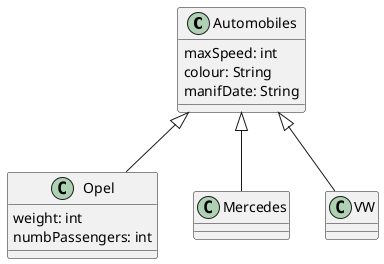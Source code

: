 @startuml

class Automobiles{
maxSpeed: int
colour: String
manifDate: String
}

class Opel extends Automobiles{
weight: int
numbPassengers: int
}
class Mercedes extends Automobiles
class VW extends Automobiles
@enduml